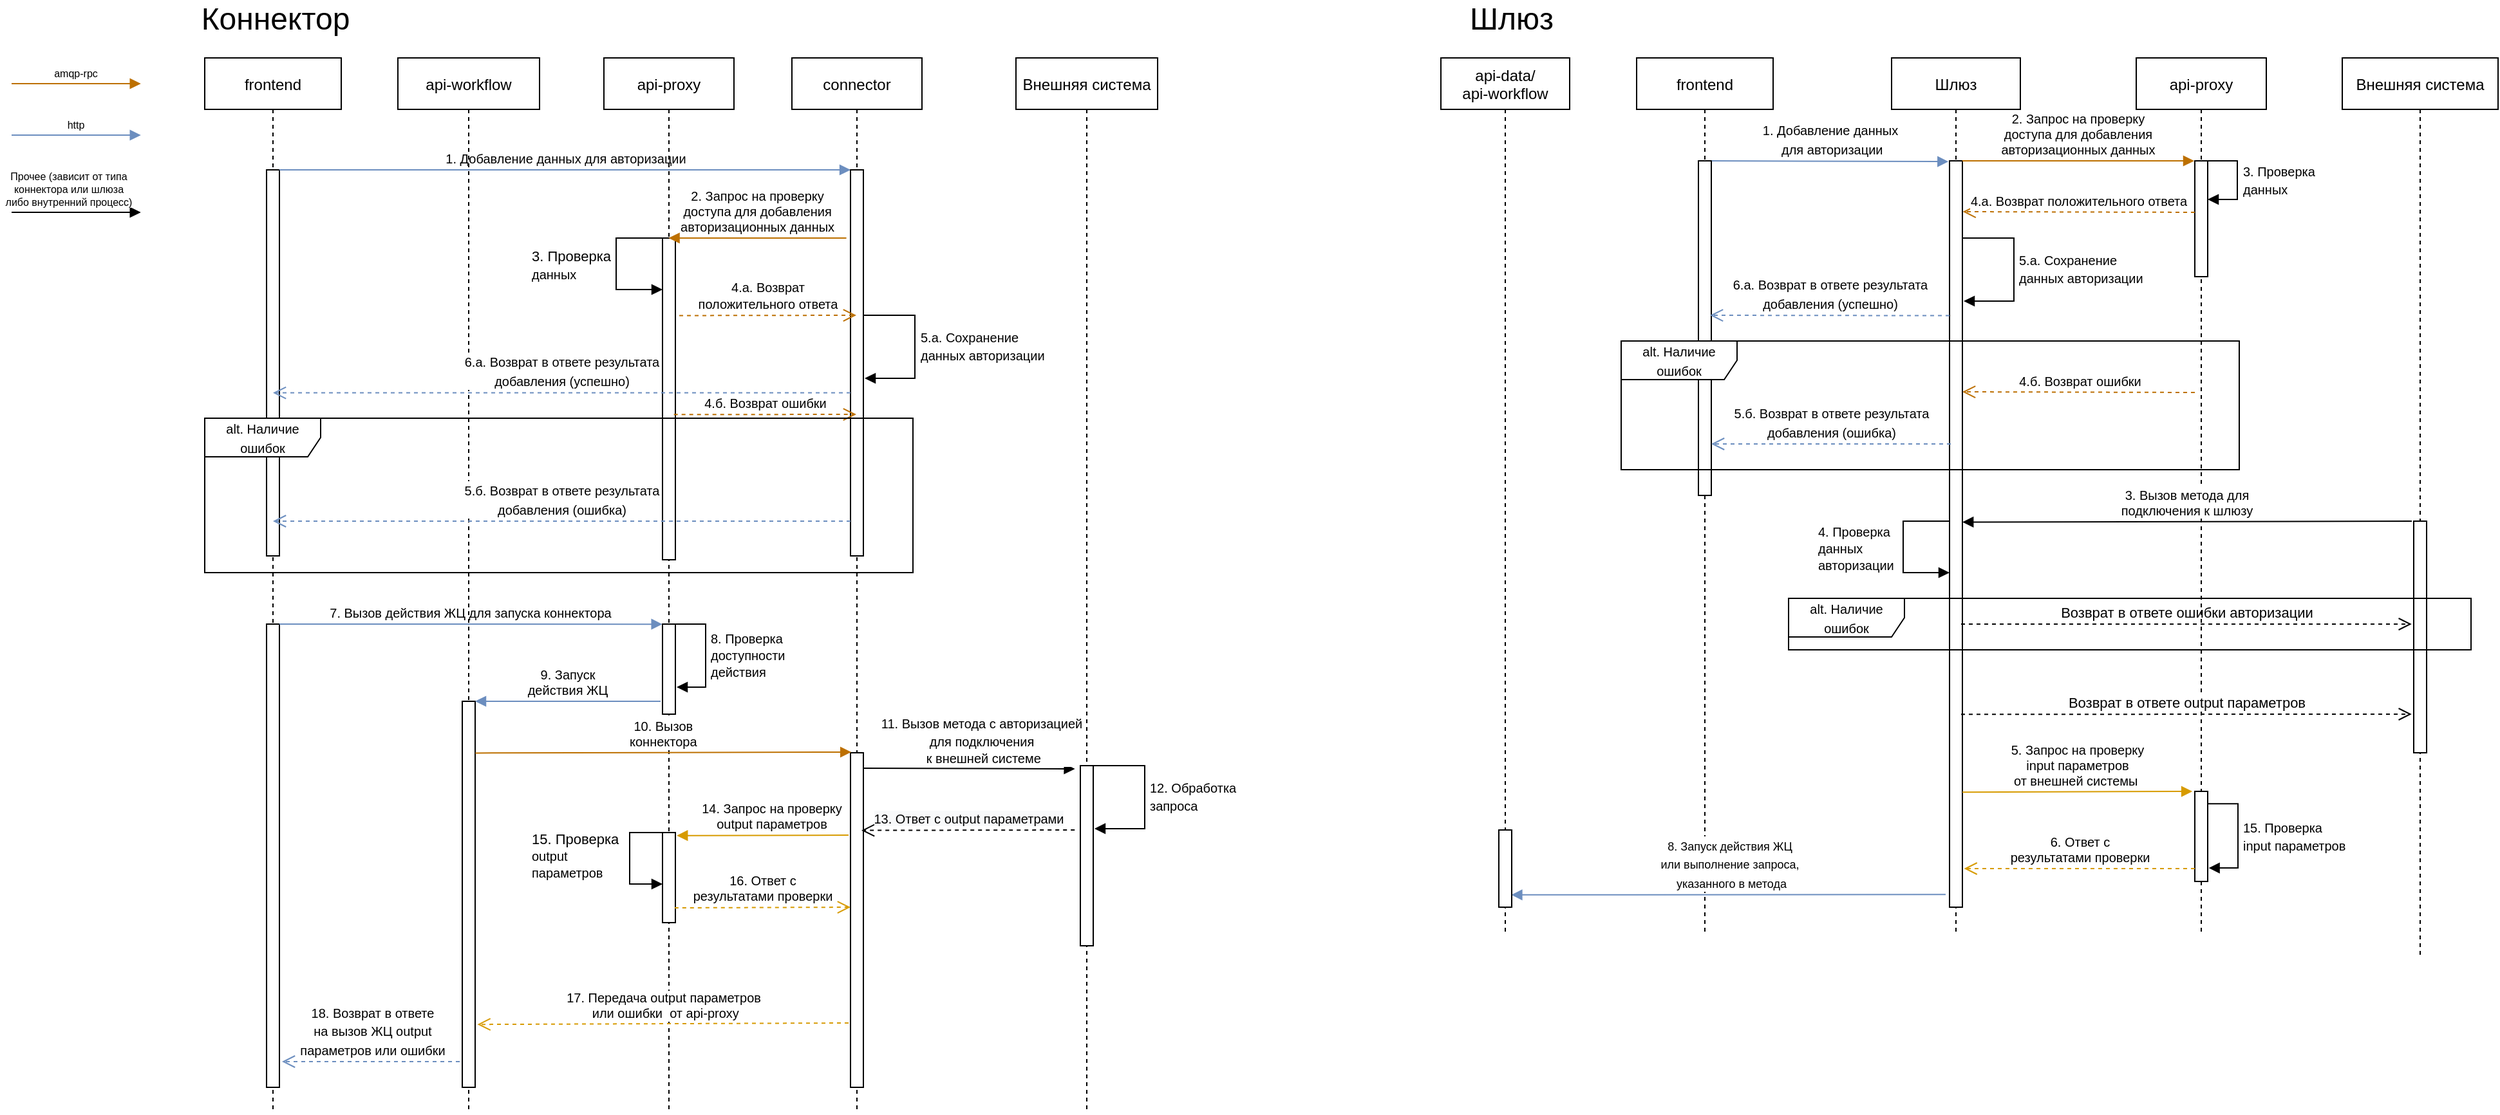 <mxfile version="21.6.8" type="github">
  <diagram name="Страница — 1" id="WWRPlEPpIuUE59BAEwwI">
    <mxGraphModel dx="1938" dy="-1325" grid="1" gridSize="10" guides="1" tooltips="1" connect="1" arrows="1" fold="1" page="1" pageScale="1" pageWidth="827" pageHeight="1169" math="0" shadow="0">
      <root>
        <mxCell id="0" />
        <mxCell id="1" parent="0" />
        <mxCell id="P-ReLicF2Mn8y8o5vw4O-1" value="amqp-rpc" style="verticalAlign=bottom;endArrow=block;shadow=0;strokeWidth=1;fontSize=8;entryX=-0.033;entryY=0.001;entryDx=0;entryDy=0;entryPerimeter=0;fillColor=#f0a30a;strokeColor=#BD7000;" edge="1" parent="1">
          <mxGeometry relative="1" as="geometry">
            <mxPoint x="10" y="2420" as="sourcePoint" />
            <mxPoint x="110.37" y="2420" as="targetPoint" />
          </mxGeometry>
        </mxCell>
        <mxCell id="P-ReLicF2Mn8y8o5vw4O-2" value="http" style="verticalAlign=bottom;endArrow=block;shadow=0;strokeWidth=1;fontSize=8;entryX=-0.033;entryY=0.001;entryDx=0;entryDy=0;entryPerimeter=0;gradientColor=#7ea6e0;fillColor=#dae8fc;strokeColor=#6c8ebf;" edge="1" parent="1">
          <mxGeometry relative="1" as="geometry">
            <mxPoint x="10" y="2460" as="sourcePoint" />
            <mxPoint x="110.37" y="2460" as="targetPoint" />
          </mxGeometry>
        </mxCell>
        <mxCell id="P-ReLicF2Mn8y8o5vw4O-3" value="Прочее (зависит от типа &#xa;коннектора или шлюза&#xa; либо внутренний процесс) " style="verticalAlign=bottom;endArrow=block;shadow=0;strokeWidth=1;fontSize=8;entryX=-0.033;entryY=0.001;entryDx=0;entryDy=0;entryPerimeter=0;" edge="1" parent="1">
          <mxGeometry x="-0.115" relative="1" as="geometry">
            <mxPoint x="10" y="2520" as="sourcePoint" />
            <mxPoint x="110.37" y="2520" as="targetPoint" />
            <mxPoint as="offset" />
          </mxGeometry>
        </mxCell>
        <mxCell id="P-ReLicF2Mn8y8o5vw4O-4" value="Шлюз" style="shape=umlLifeline;perimeter=lifelinePerimeter;container=1;collapsible=0;recursiveResize=0;rounded=0;shadow=0;strokeWidth=1;" vertex="1" parent="1">
          <mxGeometry x="1470" y="2400" width="100" height="680" as="geometry" />
        </mxCell>
        <mxCell id="P-ReLicF2Mn8y8o5vw4O-5" value="" style="points=[];perimeter=orthogonalPerimeter;rounded=0;shadow=0;strokeWidth=1;" vertex="1" parent="P-ReLicF2Mn8y8o5vw4O-4">
          <mxGeometry x="45" y="80" width="10" height="580" as="geometry" />
        </mxCell>
        <mxCell id="P-ReLicF2Mn8y8o5vw4O-139" value="2. Запрос на проверку &#xa;доступа для добавления &#xa;авторизационных данных" style="verticalAlign=bottom;endArrow=block;shadow=0;strokeWidth=1;fontSize=10;fillColor=#f0a30a;strokeColor=#BD7000;exitX=1.099;exitY=0.024;exitDx=0;exitDy=0;exitPerimeter=0;entryX=-0.042;entryY=0.023;entryDx=0;entryDy=0;entryPerimeter=0;" edge="1" parent="P-ReLicF2Mn8y8o5vw4O-4">
          <mxGeometry relative="1" as="geometry">
            <mxPoint x="55" y="80" as="sourcePoint" />
            <mxPoint x="235" y="80" as="targetPoint" />
          </mxGeometry>
        </mxCell>
        <mxCell id="P-ReLicF2Mn8y8o5vw4O-142" value="&lt;font style=&quot;font-size: 10px&quot;&gt;5.а. Сохранение &lt;br&gt;данных авторизации&lt;br&gt;&lt;/font&gt;" style="html=1;align=left;spacingLeft=2;endArrow=block;rounded=0;edgeStyle=orthogonalEdgeStyle;curved=0;rounded=0;exitX=1.002;exitY=0.431;exitDx=0;exitDy=0;exitPerimeter=0;" edge="1" parent="P-ReLicF2Mn8y8o5vw4O-4">
          <mxGeometry relative="1" as="geometry">
            <mxPoint x="55" y="140" as="sourcePoint" />
            <Array as="points">
              <mxPoint x="95" y="140" />
              <mxPoint x="95" y="189" />
            </Array>
            <mxPoint x="56" y="189" as="targetPoint" />
          </mxGeometry>
        </mxCell>
        <mxCell id="P-ReLicF2Mn8y8o5vw4O-148" value="&lt;span style=&quot;font-size: 10px&quot;&gt;4. Проверка &lt;br&gt;данных&lt;br&gt;авторизации&lt;/span&gt;" style="html=1;align=left;spacingLeft=2;endArrow=block;rounded=0;edgeStyle=orthogonalEdgeStyle;curved=0;rounded=0;exitX=-0.026;exitY=0.355;exitDx=0;exitDy=0;exitPerimeter=0;entryX=0.012;entryY=0.449;entryDx=0;entryDy=0;entryPerimeter=0;" edge="1" parent="P-ReLicF2Mn8y8o5vw4O-4">
          <mxGeometry x="0.013" y="-70" relative="1" as="geometry">
            <mxPoint x="45" y="360" as="sourcePoint" />
            <Array as="points">
              <mxPoint x="9" y="360" />
              <mxPoint x="9" y="400" />
            </Array>
            <mxPoint x="45" y="400" as="targetPoint" />
            <mxPoint as="offset" />
          </mxGeometry>
        </mxCell>
        <mxCell id="P-ReLicF2Mn8y8o5vw4O-159" value="Возврат в ответе ошибки авторизации" style="html=1;verticalAlign=bottom;endArrow=open;dashed=1;endSize=8;edgeStyle=elbowEdgeStyle;elbow=vertical;curved=0;rounded=0;exitX=0.866;exitY=0.615;exitDx=0;exitDy=0;exitPerimeter=0;entryX=-0.061;entryY=0.463;entryDx=0;entryDy=0;entryPerimeter=0;" edge="1" parent="P-ReLicF2Mn8y8o5vw4O-4">
          <mxGeometry relative="1" as="geometry">
            <mxPoint x="54" y="440" as="sourcePoint" />
            <mxPoint x="403.89" y="440.19" as="targetPoint" />
          </mxGeometry>
        </mxCell>
        <mxCell id="P-ReLicF2Mn8y8o5vw4O-150" value="5. Запрос на проверку&#xa;input параметров &#xa;от внешней системы " style="verticalAlign=bottom;endArrow=block;shadow=0;strokeWidth=1;fontSize=10;gradientColor=#ffa500;fillColor=#ffcd28;strokeColor=#d79b00;entryX=-0.111;entryY=0.004;entryDx=0;entryDy=0;entryPerimeter=0;exitX=1.083;exitY=0.605;exitDx=0;exitDy=0;exitPerimeter=0;" edge="1" parent="P-ReLicF2Mn8y8o5vw4O-4">
          <mxGeometry relative="1" as="geometry">
            <mxPoint x="55" y="570.62" as="sourcePoint" />
            <mxPoint x="233.56" y="570" as="targetPoint" />
          </mxGeometry>
        </mxCell>
        <mxCell id="P-ReLicF2Mn8y8o5vw4O-9" value="frontend" style="shape=umlLifeline;perimeter=lifelinePerimeter;container=1;collapsible=0;recursiveResize=0;rounded=0;shadow=0;strokeWidth=1;fontSize=12;" vertex="1" parent="1">
          <mxGeometry x="1272" y="2400" width="106" height="680" as="geometry" />
        </mxCell>
        <mxCell id="P-ReLicF2Mn8y8o5vw4O-10" value="" style="points=[];perimeter=orthogonalPerimeter;rounded=0;shadow=0;strokeWidth=1;" vertex="1" parent="P-ReLicF2Mn8y8o5vw4O-9">
          <mxGeometry x="48" y="80" width="10" height="260" as="geometry" />
        </mxCell>
        <mxCell id="P-ReLicF2Mn8y8o5vw4O-143" value="&lt;span style=&quot;font-size: 10px&quot;&gt;6.а. Возврат в ответе результата &lt;br&gt;добавления (успешно)&lt;/span&gt;" style="html=1;verticalAlign=bottom;endArrow=open;dashed=1;endSize=8;fontSize=12;gradientColor=#7ea6e0;fillColor=#dae8fc;strokeColor=#6c8ebf;entryX=1.022;entryY=0.162;entryDx=0;entryDy=0;entryPerimeter=0;exitX=0.048;exitY=0.215;exitDx=0;exitDy=0;exitPerimeter=0;" edge="1" parent="P-ReLicF2Mn8y8o5vw4O-9">
          <mxGeometry relative="1" as="geometry">
            <mxPoint x="243" y="200.3" as="sourcePoint" />
            <mxPoint x="57.02" y="200" as="targetPoint" />
          </mxGeometry>
        </mxCell>
        <mxCell id="P-ReLicF2Mn8y8o5vw4O-156" value="&lt;font style=&quot;font-size: 9px;&quot;&gt;8. Запуск действия&amp;nbsp;ЖЦ&lt;br&gt;или выполнение запроса,&lt;br&gt;&amp;nbsp;указанного в метода&lt;/font&gt;" style="html=1;verticalAlign=bottom;endArrow=block;fontSize=12;gradientColor=#7ea6e0;fillColor=#dae8fc;strokeColor=#6c8ebf;exitX=-0.3;exitY=0.95;exitDx=0;exitDy=0;exitPerimeter=0;entryX=0.969;entryY=0.84;entryDx=0;entryDy=0;entryPerimeter=0;" edge="1" parent="P-ReLicF2Mn8y8o5vw4O-9" target="P-ReLicF2Mn8y8o5vw4O-158">
          <mxGeometry width="80" relative="1" as="geometry">
            <mxPoint x="240" y="650.16" as="sourcePoint" />
            <mxPoint x="-116.63" y="650" as="targetPoint" />
          </mxGeometry>
        </mxCell>
        <mxCell id="P-ReLicF2Mn8y8o5vw4O-11" value="Внешняя система" style="shape=umlLifeline;perimeter=lifelinePerimeter;container=1;collapsible=0;recursiveResize=0;rounded=0;shadow=0;strokeWidth=1;" vertex="1" parent="1">
          <mxGeometry x="1820" y="2400" width="121" height="700" as="geometry" />
        </mxCell>
        <mxCell id="P-ReLicF2Mn8y8o5vw4O-12" value="" style="points=[];perimeter=orthogonalPerimeter;rounded=0;shadow=0;strokeWidth=1;" vertex="1" parent="P-ReLicF2Mn8y8o5vw4O-11">
          <mxGeometry x="55.5" y="360" width="10" height="180" as="geometry" />
        </mxCell>
        <mxCell id="P-ReLicF2Mn8y8o5vw4O-40" value="Коннектор" style="text;html=1;strokeColor=none;fillColor=none;align=center;verticalAlign=middle;whiteSpace=wrap;rounded=0;fontSize=24;" vertex="1" parent="1">
          <mxGeometry x="160" y="2360" width="110" height="20" as="geometry" />
        </mxCell>
        <mxCell id="P-ReLicF2Mn8y8o5vw4O-41" value="Шлюз" style="text;html=1;strokeColor=none;fillColor=none;align=center;verticalAlign=middle;whiteSpace=wrap;rounded=0;fontSize=24;" vertex="1" parent="1">
          <mxGeometry x="1120" y="2360" width="110" height="20" as="geometry" />
        </mxCell>
        <mxCell id="P-ReLicF2Mn8y8o5vw4O-130" value="api-proxy" style="shape=umlLifeline;perimeter=lifelinePerimeter;container=1;collapsible=0;recursiveResize=0;rounded=0;shadow=0;strokeWidth=1;" vertex="1" parent="1">
          <mxGeometry x="1660" y="2400" width="101" height="680" as="geometry" />
        </mxCell>
        <mxCell id="P-ReLicF2Mn8y8o5vw4O-131" value="" style="points=[];perimeter=orthogonalPerimeter;rounded=0;shadow=0;strokeWidth=1;" vertex="1" parent="P-ReLicF2Mn8y8o5vw4O-130">
          <mxGeometry x="45.5" y="80" width="10" height="90" as="geometry" />
        </mxCell>
        <mxCell id="P-ReLicF2Mn8y8o5vw4O-140" value="&lt;font style=&quot;font-size: 10px&quot;&gt;3. Проверка &lt;br&gt;данных&lt;br&gt;&lt;/font&gt;" style="html=1;align=left;spacingLeft=2;endArrow=block;rounded=0;edgeStyle=orthogonalEdgeStyle;curved=0;rounded=0;exitX=1.089;exitY=0.034;exitDx=0;exitDy=0;exitPerimeter=0;entryX=1.008;entryY=0.133;entryDx=0;entryDy=0;entryPerimeter=0;" edge="1" parent="P-ReLicF2Mn8y8o5vw4O-130">
          <mxGeometry relative="1" as="geometry">
            <mxPoint x="55.5" y="80" as="sourcePoint" />
            <Array as="points">
              <mxPoint x="78.5" y="80" />
              <mxPoint x="78.5" y="110" />
            </Array>
            <mxPoint x="55.5" y="110" as="targetPoint" />
          </mxGeometry>
        </mxCell>
        <mxCell id="P-ReLicF2Mn8y8o5vw4O-152" value="" style="points=[];perimeter=orthogonalPerimeter;rounded=0;shadow=0;strokeWidth=1;" vertex="1" parent="P-ReLicF2Mn8y8o5vw4O-130">
          <mxGeometry x="45.5" y="570" width="10" height="70" as="geometry" />
        </mxCell>
        <mxCell id="P-ReLicF2Mn8y8o5vw4O-153" value="6. Ответ с &lt;br&gt;результатами проверки" style="html=1;verticalAlign=bottom;endArrow=open;dashed=1;endSize=8;fontSize=10;gradientColor=#ffa500;fillColor=#ffcd28;strokeColor=#d79b00;entryX=1.08;entryY=0.707;entryDx=0;entryDy=0;entryPerimeter=0;exitX=-0.046;exitY=0.858;exitDx=0;exitDy=0;exitPerimeter=0;" edge="1" parent="P-ReLicF2Mn8y8o5vw4O-130">
          <mxGeometry relative="1" as="geometry">
            <mxPoint x="45.5" y="630" as="sourcePoint" />
            <mxPoint x="-133.74" y="630" as="targetPoint" />
          </mxGeometry>
        </mxCell>
        <mxCell id="P-ReLicF2Mn8y8o5vw4O-154" value="&lt;font style=&quot;font-size: 10px&quot;&gt;15. Проверка&lt;br style=&quot;border-color: var(--border-color);&quot;&gt;input параметров&lt;br&gt;&lt;/font&gt;" style="html=1;align=left;spacingLeft=2;endArrow=block;rounded=0;edgeStyle=orthogonalEdgeStyle;curved=0;rounded=0;exitX=1.089;exitY=0.034;exitDx=0;exitDy=0;exitPerimeter=0;entryX=1.083;entryY=0.728;entryDx=0;entryDy=0;entryPerimeter=0;" edge="1" parent="P-ReLicF2Mn8y8o5vw4O-130">
          <mxGeometry relative="1" as="geometry">
            <mxPoint x="55.5" y="579.57" as="sourcePoint" />
            <Array as="points">
              <mxPoint x="79" y="579.57" />
              <mxPoint x="79" y="629.57" />
              <mxPoint x="56" y="629.57" />
            </Array>
            <mxPoint x="56.33" y="630.53" as="targetPoint" />
          </mxGeometry>
        </mxCell>
        <mxCell id="P-ReLicF2Mn8y8o5vw4O-138" value="&lt;font style=&quot;font-size: 10px&quot;&gt;1. Добавление данных&lt;br&gt;&amp;nbsp;для авторизации&lt;/font&gt;" style="html=1;verticalAlign=bottom;endArrow=block;fontSize=12;gradientColor=#7ea6e0;fillColor=#dae8fc;strokeColor=#6c8ebf;exitX=1.041;exitY=0;exitDx=0;exitDy=0;exitPerimeter=0;entryX=-0.085;entryY=0.001;entryDx=0;entryDy=0;entryPerimeter=0;" edge="1" parent="1" source="P-ReLicF2Mn8y8o5vw4O-10" target="P-ReLicF2Mn8y8o5vw4O-5">
          <mxGeometry width="80" relative="1" as="geometry">
            <mxPoint x="1330" y="2482" as="sourcePoint" />
            <mxPoint x="1517" y="2483" as="targetPoint" />
          </mxGeometry>
        </mxCell>
        <mxCell id="P-ReLicF2Mn8y8o5vw4O-141" value="&lt;font style=&quot;font-size: 10px;&quot;&gt;4.a. Возврат положительного ответа&lt;/font&gt;" style="html=1;verticalAlign=bottom;endArrow=open;dashed=1;endSize=8;edgeStyle=elbowEdgeStyle;elbow=vertical;curved=0;rounded=0;fillColor=#ffcd28;gradientColor=#ffa500;strokeColor=#BD7000;entryX=1.031;entryY=0.068;entryDx=0;entryDy=0;entryPerimeter=0;" edge="1" parent="1" target="P-ReLicF2Mn8y8o5vw4O-5">
          <mxGeometry relative="1" as="geometry">
            <mxPoint x="1705.5" y="2519.997" as="sourcePoint" />
            <mxPoint x="1530" y="2520" as="targetPoint" />
          </mxGeometry>
        </mxCell>
        <mxCell id="P-ReLicF2Mn8y8o5vw4O-145" value="&lt;span style=&quot;font-size: 10px&quot;&gt;5.б. Возврат в ответе результата &lt;br&gt;добавления (ошибка)&lt;/span&gt;" style="html=1;verticalAlign=bottom;endArrow=open;dashed=1;endSize=8;fontSize=12;gradientColor=#7ea6e0;fillColor=#dae8fc;strokeColor=#6c8ebf;entryX=1.022;entryY=0.162;entryDx=0;entryDy=0;entryPerimeter=0;exitX=0.048;exitY=0.215;exitDx=0;exitDy=0;exitPerimeter=0;" edge="1" parent="1">
          <mxGeometry relative="1" as="geometry">
            <mxPoint x="1516" y="2700" as="sourcePoint" />
            <mxPoint x="1330" y="2700" as="targetPoint" />
          </mxGeometry>
        </mxCell>
        <mxCell id="P-ReLicF2Mn8y8o5vw4O-146" value="&lt;font style=&quot;font-size: 10px;&quot;&gt;alt. Наличие ошибок&lt;/font&gt;" style="shape=umlFrame;whiteSpace=wrap;html=1;pointerEvents=0;width=90;height=30;" vertex="1" parent="1">
          <mxGeometry x="1260" y="2620" width="480" height="100" as="geometry" />
        </mxCell>
        <mxCell id="P-ReLicF2Mn8y8o5vw4O-144" value="&lt;font style=&quot;font-size: 10px;&quot;&gt;4.б. Возврат ошибки&lt;/font&gt;" style="html=1;verticalAlign=bottom;endArrow=open;dashed=1;endSize=8;edgeStyle=elbowEdgeStyle;elbow=vertical;curved=0;rounded=0;entryX=1.048;entryY=0.141;entryDx=0;entryDy=0;entryPerimeter=0;fillColor=#ffcd28;gradientColor=#ffa500;strokeColor=#BD7000;" edge="1" parent="1">
          <mxGeometry relative="1" as="geometry">
            <mxPoint x="1705.5" y="2660" as="sourcePoint" />
            <mxPoint x="1525" y="2659.4" as="targetPoint" />
          </mxGeometry>
        </mxCell>
        <mxCell id="P-ReLicF2Mn8y8o5vw4O-147" value="3. Вызов метода для &#xa;подключения к шлюзу" style="verticalAlign=bottom;endArrow=block;shadow=0;strokeWidth=1;fontSize=10;exitX=-0.053;exitY=0.358;exitDx=0;exitDy=0;exitPerimeter=0;entryX=1.009;entryY=0.484;entryDx=0;entryDy=0;entryPerimeter=0;" edge="1" parent="1" target="P-ReLicF2Mn8y8o5vw4O-5">
          <mxGeometry relative="1" as="geometry">
            <mxPoint x="1874" y="2760" as="sourcePoint" />
            <mxPoint x="1530" y="2760" as="targetPoint" />
          </mxGeometry>
        </mxCell>
        <mxCell id="P-ReLicF2Mn8y8o5vw4O-157" value="api-data/&#xa;api-workflow" style="shape=umlLifeline;perimeter=lifelinePerimeter;container=1;collapsible=0;recursiveResize=0;rounded=0;shadow=0;strokeWidth=1;" vertex="1" parent="1">
          <mxGeometry x="1120" y="2400" width="100" height="680" as="geometry" />
        </mxCell>
        <mxCell id="P-ReLicF2Mn8y8o5vw4O-158" value="" style="points=[];perimeter=orthogonalPerimeter;rounded=0;shadow=0;strokeWidth=1;" vertex="1" parent="P-ReLicF2Mn8y8o5vw4O-157">
          <mxGeometry x="45" y="600" width="10" height="60" as="geometry" />
        </mxCell>
        <mxCell id="P-ReLicF2Mn8y8o5vw4O-161" value="&lt;font style=&quot;font-size: 10px;&quot;&gt;alt. Наличие ошибок&lt;/font&gt;" style="shape=umlFrame;whiteSpace=wrap;html=1;pointerEvents=0;width=90;height=30;" vertex="1" parent="1">
          <mxGeometry x="1390" y="2820" width="530" height="40" as="geometry" />
        </mxCell>
        <mxCell id="P-ReLicF2Mn8y8o5vw4O-164" value="Возврат в ответе output параметров" style="html=1;verticalAlign=bottom;endArrow=open;dashed=1;endSize=8;edgeStyle=elbowEdgeStyle;elbow=vertical;curved=0;rounded=0;exitX=0.866;exitY=0.615;exitDx=0;exitDy=0;exitPerimeter=0;entryX=-0.061;entryY=0.463;entryDx=0;entryDy=0;entryPerimeter=0;" edge="1" parent="1">
          <mxGeometry relative="1" as="geometry">
            <mxPoint x="1524" y="2910.11" as="sourcePoint" />
            <mxPoint x="1873.89" y="2910.3" as="targetPoint" />
          </mxGeometry>
        </mxCell>
        <mxCell id="P-ReLicF2Mn8y8o5vw4O-166" value="frontend" style="shape=umlLifeline;perimeter=lifelinePerimeter;container=1;collapsible=0;recursiveResize=0;rounded=0;shadow=0;strokeWidth=1;fontSize=12;" vertex="1" parent="1">
          <mxGeometry x="160" y="2400" width="106" height="820" as="geometry" />
        </mxCell>
        <mxCell id="P-ReLicF2Mn8y8o5vw4O-231" value="" style="points=[];perimeter=orthogonalPerimeter;rounded=0;shadow=0;strokeWidth=1;" vertex="1" parent="P-ReLicF2Mn8y8o5vw4O-166">
          <mxGeometry x="48" y="87" width="10" height="300" as="geometry" />
        </mxCell>
        <mxCell id="P-ReLicF2Mn8y8o5vw4O-230" value="&lt;font style=&quot;font-size: 10px&quot;&gt;1. Добавление данных&amp;nbsp;для авторизации&lt;/font&gt;" style="html=1;verticalAlign=bottom;endArrow=block;fontSize=12;gradientColor=#7ea6e0;fillColor=#dae8fc;strokeColor=#6c8ebf;exitX=1.074;exitY=-0.001;exitDx=0;exitDy=0;exitPerimeter=0;entryX=0.004;entryY=0;entryDx=0;entryDy=0;entryPerimeter=0;" edge="1" parent="P-ReLicF2Mn8y8o5vw4O-166" target="P-ReLicF2Mn8y8o5vw4O-232">
          <mxGeometry width="80" relative="1" as="geometry">
            <mxPoint x="58" y="87.0" as="sourcePoint" />
            <mxPoint x="500" y="87" as="targetPoint" />
          </mxGeometry>
        </mxCell>
        <mxCell id="P-ReLicF2Mn8y8o5vw4O-245" value="" style="points=[];perimeter=orthogonalPerimeter;rounded=0;shadow=0;strokeWidth=1;" vertex="1" parent="P-ReLicF2Mn8y8o5vw4O-166">
          <mxGeometry x="48" y="440" width="10" height="360" as="geometry" />
        </mxCell>
        <mxCell id="P-ReLicF2Mn8y8o5vw4O-244" value="7. Вызов действия ЖЦ для запуска коннектора" style="verticalAlign=bottom;endArrow=block;shadow=0;strokeWidth=1;fontSize=10;gradientColor=#7ea6e0;fillColor=#dae8fc;strokeColor=#6c8ebf;entryX=-0.016;entryY=0.001;entryDx=0;entryDy=0;entryPerimeter=0;" edge="1" parent="P-ReLicF2Mn8y8o5vw4O-166" target="P-ReLicF2Mn8y8o5vw4O-246">
          <mxGeometry x="-0.002" relative="1" as="geometry">
            <mxPoint x="58" y="440" as="sourcePoint" />
            <mxPoint x="437" y="440.17" as="targetPoint" />
            <mxPoint as="offset" />
          </mxGeometry>
        </mxCell>
        <mxCell id="P-ReLicF2Mn8y8o5vw4O-171" value="api-workflow" style="shape=umlLifeline;perimeter=lifelinePerimeter;container=1;collapsible=0;recursiveResize=0;rounded=0;shadow=0;strokeWidth=1;" vertex="1" parent="1">
          <mxGeometry x="310" y="2400" width="110" height="820" as="geometry" />
        </mxCell>
        <mxCell id="P-ReLicF2Mn8y8o5vw4O-249" value="" style="points=[];perimeter=orthogonalPerimeter;rounded=0;shadow=0;strokeWidth=1;" vertex="1" parent="P-ReLicF2Mn8y8o5vw4O-171">
          <mxGeometry x="50" y="500" width="10" height="300" as="geometry" />
        </mxCell>
        <mxCell id="P-ReLicF2Mn8y8o5vw4O-175" value="api-proxy" style="shape=umlLifeline;perimeter=lifelinePerimeter;container=1;collapsible=0;recursiveResize=0;rounded=0;shadow=0;strokeWidth=1;size=40;" vertex="1" parent="1">
          <mxGeometry x="470" y="2400" width="101" height="820" as="geometry" />
        </mxCell>
        <mxCell id="P-ReLicF2Mn8y8o5vw4O-234" value="" style="points=[];perimeter=orthogonalPerimeter;rounded=0;shadow=0;strokeWidth=1;" vertex="1" parent="P-ReLicF2Mn8y8o5vw4O-175">
          <mxGeometry x="45.5" y="140" width="10" height="250" as="geometry" />
        </mxCell>
        <mxCell id="P-ReLicF2Mn8y8o5vw4O-237" value="3. Проверка&lt;br style=&quot;border-color: var(--border-color); font-size: 10px;&quot;&gt;&lt;span style=&quot;font-size: 10px;&quot;&gt;данных&lt;/span&gt;" style="html=1;align=left;spacingLeft=2;endArrow=block;rounded=0;edgeStyle=orthogonalEdgeStyle;curved=0;rounded=0;exitX=-0.026;exitY=0.355;exitDx=0;exitDy=0;exitPerimeter=0;entryX=0.012;entryY=0.449;entryDx=0;entryDy=0;entryPerimeter=0;" edge="1" parent="P-ReLicF2Mn8y8o5vw4O-175">
          <mxGeometry x="0.013" y="-70" relative="1" as="geometry">
            <mxPoint x="45.5" y="140" as="sourcePoint" />
            <Array as="points">
              <mxPoint x="9.5" y="140" />
              <mxPoint x="9.5" y="180" />
            </Array>
            <mxPoint x="45.5" y="180" as="targetPoint" />
            <mxPoint as="offset" />
          </mxGeometry>
        </mxCell>
        <mxCell id="P-ReLicF2Mn8y8o5vw4O-246" value="" style="points=[];perimeter=orthogonalPerimeter;rounded=0;shadow=0;strokeWidth=1;" vertex="1" parent="P-ReLicF2Mn8y8o5vw4O-175">
          <mxGeometry x="45.5" y="440" width="10" height="70" as="geometry" />
        </mxCell>
        <mxCell id="P-ReLicF2Mn8y8o5vw4O-247" value="&lt;font style=&quot;font-size: 10px&quot;&gt;8. Проверка &lt;br&gt;доступности &lt;br&gt;действия&lt;br&gt;&lt;/font&gt;" style="html=1;align=left;spacingLeft=2;endArrow=block;rounded=0;edgeStyle=orthogonalEdgeStyle;curved=0;rounded=0;exitX=1.002;exitY=0.431;exitDx=0;exitDy=0;exitPerimeter=0;" edge="1" parent="P-ReLicF2Mn8y8o5vw4O-175">
          <mxGeometry relative="1" as="geometry">
            <mxPoint x="55.5" y="440" as="sourcePoint" />
            <Array as="points">
              <mxPoint x="79" y="440" />
              <mxPoint x="79" y="489" />
            </Array>
            <mxPoint x="56.5" y="489" as="targetPoint" />
          </mxGeometry>
        </mxCell>
        <mxCell id="P-ReLicF2Mn8y8o5vw4O-248" value="9. Запуск &#xa;действия ЖЦ" style="verticalAlign=bottom;endArrow=block;shadow=0;strokeWidth=1;fontSize=10;gradientColor=#7ea6e0;fillColor=#dae8fc;strokeColor=#6c8ebf;exitX=-0.119;exitY=0.928;exitDx=0;exitDy=0;exitPerimeter=0;" edge="1" parent="P-ReLicF2Mn8y8o5vw4O-175">
          <mxGeometry x="-0.002" relative="1" as="geometry">
            <mxPoint x="44" y="500" as="sourcePoint" />
            <mxPoint x="-100" y="500" as="targetPoint" />
            <mxPoint as="offset" />
          </mxGeometry>
        </mxCell>
        <mxCell id="P-ReLicF2Mn8y8o5vw4O-257" value="" style="points=[];perimeter=orthogonalPerimeter;rounded=0;shadow=0;strokeWidth=1;" vertex="1" parent="P-ReLicF2Mn8y8o5vw4O-175">
          <mxGeometry x="45.5" y="602" width="10" height="70" as="geometry" />
        </mxCell>
        <mxCell id="P-ReLicF2Mn8y8o5vw4O-259" value="15. Проверка&lt;br style=&quot;border-color: var(--border-color); font-size: 10px;&quot;&gt;&lt;span style=&quot;font-size: 10px;&quot;&gt;output &lt;br&gt;параметров&lt;/span&gt;" style="html=1;align=left;spacingLeft=2;endArrow=block;rounded=0;edgeStyle=orthogonalEdgeStyle;curved=0;rounded=0;exitX=-0.026;exitY=0.355;exitDx=0;exitDy=0;exitPerimeter=0;entryX=0.012;entryY=0.449;entryDx=0;entryDy=0;entryPerimeter=0;" edge="1" parent="P-ReLicF2Mn8y8o5vw4O-175">
          <mxGeometry x="-0.044" y="-80" relative="1" as="geometry">
            <mxPoint x="45.5" y="602" as="sourcePoint" />
            <Array as="points">
              <mxPoint x="20" y="602" />
              <mxPoint x="20" y="642" />
            </Array>
            <mxPoint x="45.5" y="642" as="targetPoint" />
            <mxPoint as="offset" />
          </mxGeometry>
        </mxCell>
        <mxCell id="P-ReLicF2Mn8y8o5vw4O-183" value="connector" style="shape=umlLifeline;perimeter=lifelinePerimeter;container=1;collapsible=0;recursiveResize=0;rounded=0;shadow=0;strokeWidth=1;" vertex="1" parent="1">
          <mxGeometry x="616" y="2400" width="101" height="820" as="geometry" />
        </mxCell>
        <mxCell id="P-ReLicF2Mn8y8o5vw4O-232" value="" style="points=[];perimeter=orthogonalPerimeter;rounded=0;shadow=0;strokeWidth=1;" vertex="1" parent="P-ReLicF2Mn8y8o5vw4O-183">
          <mxGeometry x="45.5" y="87" width="10" height="300" as="geometry" />
        </mxCell>
        <mxCell id="P-ReLicF2Mn8y8o5vw4O-239" value="&lt;font style=&quot;font-size: 10px&quot;&gt;5.а. Сохранение &lt;br&gt;данных авторизации&lt;br&gt;&lt;/font&gt;" style="html=1;align=left;spacingLeft=2;endArrow=block;rounded=0;edgeStyle=orthogonalEdgeStyle;curved=0;rounded=0;exitX=1.002;exitY=0.431;exitDx=0;exitDy=0;exitPerimeter=0;" edge="1" parent="P-ReLicF2Mn8y8o5vw4O-183">
          <mxGeometry relative="1" as="geometry">
            <mxPoint x="55.5" y="200" as="sourcePoint" />
            <Array as="points">
              <mxPoint x="95.5" y="200" />
              <mxPoint x="95.5" y="249" />
            </Array>
            <mxPoint x="56.5" y="249" as="targetPoint" />
          </mxGeometry>
        </mxCell>
        <mxCell id="P-ReLicF2Mn8y8o5vw4O-240" value="&lt;span style=&quot;font-size: 10px&quot;&gt;6.а. Возврат в ответе результата &lt;br&gt;добавления (успешно)&lt;/span&gt;" style="html=1;verticalAlign=bottom;endArrow=open;dashed=1;endSize=8;fontSize=12;gradientColor=#7ea6e0;fillColor=#dae8fc;strokeColor=#6c8ebf;exitX=0.048;exitY=0.215;exitDx=0;exitDy=0;exitPerimeter=0;" edge="1" parent="P-ReLicF2Mn8y8o5vw4O-183" target="P-ReLicF2Mn8y8o5vw4O-166">
          <mxGeometry relative="1" as="geometry">
            <mxPoint x="45.5" y="260.3" as="sourcePoint" />
            <mxPoint x="-140.48" y="260" as="targetPoint" />
          </mxGeometry>
        </mxCell>
        <mxCell id="P-ReLicF2Mn8y8o5vw4O-242" value="&lt;span style=&quot;font-size: 10px&quot;&gt;5.б. Возврат в ответе результата &lt;br&gt;добавления (ошибка)&lt;/span&gt;" style="html=1;verticalAlign=bottom;endArrow=open;dashed=1;endSize=8;fontSize=12;gradientColor=#7ea6e0;fillColor=#dae8fc;strokeColor=#6c8ebf;exitX=0.048;exitY=0.215;exitDx=0;exitDy=0;exitPerimeter=0;" edge="1" parent="P-ReLicF2Mn8y8o5vw4O-183" target="P-ReLicF2Mn8y8o5vw4O-166">
          <mxGeometry relative="1" as="geometry">
            <mxPoint x="45.5" y="360" as="sourcePoint" />
            <mxPoint x="-140.5" y="360" as="targetPoint" />
          </mxGeometry>
        </mxCell>
        <mxCell id="P-ReLicF2Mn8y8o5vw4O-251" value="" style="points=[];perimeter=orthogonalPerimeter;rounded=0;shadow=0;strokeWidth=1;" vertex="1" parent="P-ReLicF2Mn8y8o5vw4O-183">
          <mxGeometry x="45.5" y="540" width="10" height="260" as="geometry" />
        </mxCell>
        <mxCell id="P-ReLicF2Mn8y8o5vw4O-252" value="&lt;font style=&quot;font-size: 10px;&quot;&gt;11.&amp;nbsp;Вызов метода с авторизацией&lt;br style=&quot;border-color: var(--border-color); padding: 0px; margin: 0px;&quot;&gt;для подключения&lt;br&gt;&amp;nbsp;к внешней системе&lt;/font&gt;" style="html=1;verticalAlign=bottom;endArrow=block;edgeStyle=elbowEdgeStyle;elbow=vertical;curved=0;rounded=0;exitX=1.014;exitY=0.2;exitDx=0;exitDy=0;exitPerimeter=0;entryX=-0.42;entryY=0.019;entryDx=0;entryDy=0;entryPerimeter=0;" edge="1" parent="P-ReLicF2Mn8y8o5vw4O-183" target="P-ReLicF2Mn8y8o5vw4O-253">
          <mxGeometry x="0.108" width="80" relative="1" as="geometry">
            <mxPoint x="55.5" y="552" as="sourcePoint" />
            <mxPoint x="406.5" y="550" as="targetPoint" />
            <mxPoint as="offset" />
          </mxGeometry>
        </mxCell>
        <mxCell id="P-ReLicF2Mn8y8o5vw4O-260" value="16. Ответ с &lt;br&gt;результатами проверки" style="html=1;verticalAlign=bottom;endArrow=open;dashed=1;endSize=8;fontSize=10;gradientColor=#ffa500;fillColor=#ffcd28;strokeColor=#d79b00;exitX=0.941;exitY=0.836;exitDx=0;exitDy=0;exitPerimeter=0;" edge="1" parent="P-ReLicF2Mn8y8o5vw4O-183" source="P-ReLicF2Mn8y8o5vw4O-257">
          <mxGeometry relative="1" as="geometry">
            <mxPoint x="-94.76" y="660" as="sourcePoint" />
            <mxPoint x="45.5" y="660" as="targetPoint" />
          </mxGeometry>
        </mxCell>
        <mxCell id="P-ReLicF2Mn8y8o5vw4O-190" value="Внешняя система" style="shape=umlLifeline;perimeter=lifelinePerimeter;container=1;collapsible=0;recursiveResize=0;rounded=0;shadow=0;strokeWidth=1;" vertex="1" parent="1">
          <mxGeometry x="790" y="2400" width="110" height="820" as="geometry" />
        </mxCell>
        <mxCell id="P-ReLicF2Mn8y8o5vw4O-253" value="" style="points=[];perimeter=orthogonalPerimeter;rounded=0;shadow=0;strokeWidth=1;" vertex="1" parent="P-ReLicF2Mn8y8o5vw4O-190">
          <mxGeometry x="50" y="550" width="10" height="140" as="geometry" />
        </mxCell>
        <mxCell id="P-ReLicF2Mn8y8o5vw4O-254" value="&lt;font style=&quot;font-size: 10px&quot;&gt;12. Обработка &lt;br&gt;запроса&lt;/font&gt;" style="html=1;align=left;spacingLeft=2;endArrow=block;rounded=0;edgeStyle=orthogonalEdgeStyle;curved=0;rounded=0;exitX=1.002;exitY=0.431;exitDx=0;exitDy=0;exitPerimeter=0;" edge="1" parent="P-ReLicF2Mn8y8o5vw4O-190">
          <mxGeometry relative="1" as="geometry">
            <mxPoint x="60" y="550.0" as="sourcePoint" />
            <Array as="points">
              <mxPoint x="99.98" y="549.98" />
              <mxPoint x="99.98" y="598.98" />
            </Array>
            <mxPoint x="60.98" y="598.98" as="targetPoint" />
          </mxGeometry>
        </mxCell>
        <mxCell id="P-ReLicF2Mn8y8o5vw4O-233" value="2. Запрос на проверку &#xa;доступа для добавления &#xa;авторизационных данных" style="verticalAlign=bottom;endArrow=block;shadow=0;strokeWidth=1;fontSize=10;fillColor=#f0a30a;strokeColor=#BD7000;exitX=-0.321;exitY=0.12;exitDx=0;exitDy=0;exitPerimeter=0;" edge="1" parent="1">
          <mxGeometry relative="1" as="geometry">
            <mxPoint x="658.29" y="2540" as="sourcePoint" />
            <mxPoint x="520.286" y="2540" as="targetPoint" />
          </mxGeometry>
        </mxCell>
        <mxCell id="P-ReLicF2Mn8y8o5vw4O-238" value="&lt;font style=&quot;font-size: 10px;&quot;&gt;4.a. Возврат &lt;br&gt;положительного ответа&lt;/font&gt;" style="html=1;verticalAlign=bottom;endArrow=open;dashed=1;endSize=8;edgeStyle=elbowEdgeStyle;elbow=vertical;curved=0;rounded=0;fillColor=#ffcd28;gradientColor=#ffa500;strokeColor=#BD7000;exitX=1.302;exitY=0.165;exitDx=0;exitDy=0;exitPerimeter=0;" edge="1" parent="1">
          <mxGeometry relative="1" as="geometry">
            <mxPoint x="528.52" y="2600.23" as="sourcePoint" />
            <mxPoint x="666.0" y="2599.996" as="targetPoint" />
          </mxGeometry>
        </mxCell>
        <mxCell id="P-ReLicF2Mn8y8o5vw4O-241" value="&lt;font style=&quot;font-size: 10px;&quot;&gt;4.б. Возврат ошибки&lt;/font&gt;" style="html=1;verticalAlign=bottom;endArrow=open;dashed=1;endSize=8;edgeStyle=elbowEdgeStyle;elbow=vertical;curved=0;rounded=0;fillColor=#ffcd28;gradientColor=#ffa500;strokeColor=#BD7000;exitX=0.538;exitY=0.338;exitDx=0;exitDy=0;exitPerimeter=0;" edge="1" parent="1" source="P-ReLicF2Mn8y8o5vw4O-175" target="P-ReLicF2Mn8y8o5vw4O-183">
          <mxGeometry relative="1" as="geometry">
            <mxPoint x="660.5" y="2720.6" as="sourcePoint" />
            <mxPoint x="600" y="2910" as="targetPoint" />
          </mxGeometry>
        </mxCell>
        <mxCell id="P-ReLicF2Mn8y8o5vw4O-243" value="&lt;font style=&quot;font-size: 10px;&quot;&gt;alt. Наличие ошибок&lt;/font&gt;" style="shape=umlFrame;whiteSpace=wrap;html=1;pointerEvents=0;width=90;height=30;" vertex="1" parent="1">
          <mxGeometry x="160" y="2680" width="550" height="120" as="geometry" />
        </mxCell>
        <mxCell id="P-ReLicF2Mn8y8o5vw4O-250" value="10. Вызов&#xa;коннектора" style="verticalAlign=bottom;endArrow=block;shadow=0;strokeWidth=1;fontSize=10;exitX=1.015;exitY=0.134;exitDx=0;exitDy=0;exitPerimeter=0;fillColor=#f0a30a;strokeColor=#BD7000;entryX=0.062;entryY=-0.002;entryDx=0;entryDy=0;entryPerimeter=0;" edge="1" parent="1" source="P-ReLicF2Mn8y8o5vw4O-249" target="P-ReLicF2Mn8y8o5vw4O-251">
          <mxGeometry relative="1" as="geometry">
            <mxPoint x="534" y="3071" as="sourcePoint" />
            <mxPoint x="660" y="2945" as="targetPoint" />
          </mxGeometry>
        </mxCell>
        <mxCell id="P-ReLicF2Mn8y8o5vw4O-255" value="&lt;span style=&quot;background-color: rgb(248 , 249 , 250)&quot;&gt;&lt;font style=&quot;font-size: 10px&quot;&gt;13. Ответ с output параметрами&lt;/font&gt;&lt;/span&gt;" style="html=1;verticalAlign=bottom;endArrow=open;dashed=1;endSize=8;entryX=1.291;entryY=0.232;entryDx=0;entryDy=0;entryPerimeter=0;" edge="1" parent="1">
          <mxGeometry relative="1" as="geometry">
            <mxPoint x="835.59" y="3000" as="sourcePoint" />
            <mxPoint x="670.0" y="3000.32" as="targetPoint" />
            <Array as="points" />
          </mxGeometry>
        </mxCell>
        <mxCell id="P-ReLicF2Mn8y8o5vw4O-256" value="14. Запрос на проверку&lt;br&gt;output параметров" style="html=1;verticalAlign=bottom;endArrow=block;fontSize=10;gradientColor=#ffa500;fillColor=#ffcd28;strokeColor=#d79b00;entryX=1.111;entryY=0.034;entryDx=0;entryDy=0;entryPerimeter=0;" edge="1" parent="1" target="P-ReLicF2Mn8y8o5vw4O-257">
          <mxGeometry x="-0.097" width="80" relative="1" as="geometry">
            <mxPoint x="660" y="3004" as="sourcePoint" />
            <mxPoint x="731" y="3130" as="targetPoint" />
            <mxPoint as="offset" />
          </mxGeometry>
        </mxCell>
        <mxCell id="P-ReLicF2Mn8y8o5vw4O-261" value="&lt;font style=&quot;font-size: 10px;&quot;&gt;17. Передача&amp;nbsp;output параметров&lt;br&gt;&amp;nbsp; или ошибки&amp;nbsp;&amp;nbsp;от api-proxy&amp;nbsp;&lt;/font&gt;" style="html=1;verticalAlign=bottom;endArrow=open;dashed=1;endSize=8;fontSize=10;gradientColor=#ffa500;fillColor=#ffcd28;strokeColor=#d79b00;entryX=1.175;entryY=0.837;entryDx=0;entryDy=0;entryPerimeter=0;" edge="1" parent="1" target="P-ReLicF2Mn8y8o5vw4O-249">
          <mxGeometry x="0.003" relative="1" as="geometry">
            <mxPoint x="660" y="3150" as="sourcePoint" />
            <mxPoint x="631" y="3201.16" as="targetPoint" />
            <Array as="points" />
            <mxPoint as="offset" />
          </mxGeometry>
        </mxCell>
        <mxCell id="P-ReLicF2Mn8y8o5vw4O-262" value="&lt;font style=&quot;font-size: 10px;&quot;&gt;18. Возврат в ответе &lt;br&gt;на вызов ЖЦ output&lt;br style=&quot;border-color: var(--border-color);&quot;&gt;параметров или ошибки&lt;br&gt;&lt;/font&gt;" style="html=1;verticalAlign=bottom;endArrow=open;dashed=1;endSize=8;fontSize=12;gradientColor=#7ea6e0;fillColor=#dae8fc;strokeColor=#6c8ebf;" edge="1" parent="1">
          <mxGeometry x="-0.005" relative="1" as="geometry">
            <mxPoint x="358" y="3180" as="sourcePoint" />
            <mxPoint x="220" y="3180" as="targetPoint" />
            <mxPoint as="offset" />
          </mxGeometry>
        </mxCell>
      </root>
    </mxGraphModel>
  </diagram>
</mxfile>
